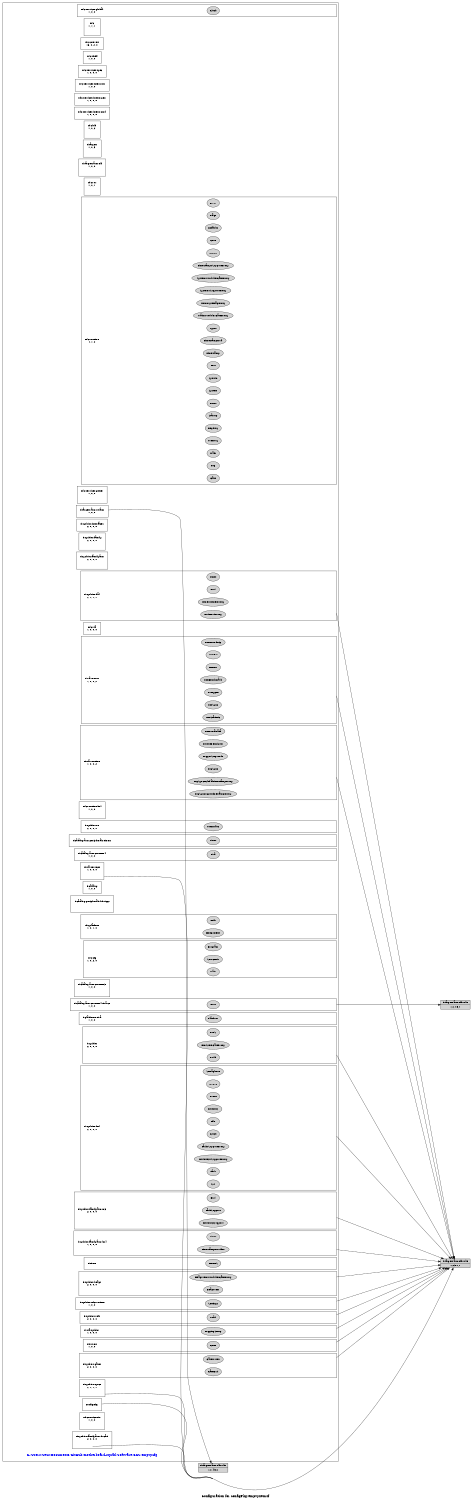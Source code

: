 digraph configuration {
    size="7.5,10";
    rankdir=LR;
    ranksep=".50 equally";
    concentrate=true;
    compound=true;
    label="\nConfiguration for configPkg/empty.xem4f"
  node [font=Helvetica, fontsize=14, fontcolor=black];  subgraph cluster0 {label=""; __cfg [label="C:/Users/Zeus/Documents/GitHub/motherboard-squad/Software/CCS/empty.cfg", color=white, fontcolor=blue];
    node [font=Helvetica, fontsize=10];    subgraph cluster1 {
        label="";
        xdc_services_global__top [shape=box,label="xdc.services.global\n1, 0, 0", color=white];
        xdc_services_global__bot [shape=point,label="", style=invis];
        xdc_services_global_Clock [style=filled,fillcolor=lightgray, label="Clock"];
        xdc_services_global__top -> xdc_services_global_Clock[style=invis];
        xdc_services_global_Clock -> xdc_services_global__bot[style=invis];
    }
    subgraph cluster2 {
        label="";
        xdc__top [shape=box,label="xdc\n1, 1, 1", color=white];
        xdc__bot [shape=point,label="", style=invis];
    }
    subgraph cluster3 {
        label="";
        xdc_corevers__top [shape=box,label="xdc.corevers\n16, 0, 2, 0", color=white];
    }
    subgraph cluster4 {
        label="";
        xdc_shelf__top [shape=box,label="xdc.shelf\n1, 0, 0", color=white];
    }
    subgraph cluster5 {
        label="";
        xdc_services_spec__top [shape=box,label="xdc.services.spec\n1, 0, 0, 0", color=white];
    }
    subgraph cluster6 {
        label="";
        xdc_services_intern_xsr__top [shape=box,label="xdc.services.intern.xsr\n1, 0, 0", color=white];
    }
    subgraph cluster7 {
        label="";
        xdc_services_intern_gen__top [shape=box,label="xdc.services.intern.gen\n1, 0, 0, 0", color=white];
    }
    subgraph cluster8 {
        label="";
        xdc_services_intern_cmd__top [shape=box,label="xdc.services.intern.cmd\n1, 0, 0, 0", color=white];
    }
    subgraph cluster9 {
        label="";
        xdc_bld__top [shape=box,label="xdc.bld\n1, 0, 2", color=white];
        xdc_bld__bot [shape=point,label="", style=invis];
    }
    subgraph cluster10 {
        label="";
        ti_targets__top [shape=box,label="ti.targets\n1, 0, 3", color=white];
        ti_targets__bot [shape=point,label="", style=invis];
    }
    subgraph cluster11 {
        label="";
        ti_targets_arm_elf__top [shape=box,label="ti.targets.arm.elf\n1, 0, 0", color=white];
        ti_targets_arm_elf__bot [shape=point,label="", style=invis];
    }
    subgraph cluster12 {
        label="";
        xdc_rov__top [shape=box,label="xdc.rov\n1, 0, 1", color=white];
        xdc_rov__bot [shape=point,label="", style=invis];
    }
    subgraph cluster13 {
        label="";
        xdc_runtime__top [shape=box,label="xdc.runtime\n2, 1, 0", color=white];
        xdc_runtime__bot [shape=point,label="", style=invis];
        xdc_runtime_Assert [style=filled,fillcolor=lightgray, label="Assert"];
        xdc_runtime__top -> xdc_runtime_Assert[style=invis];
        xdc_runtime_Assert -> xdc_runtime__bot[style=invis];
        xdc_runtime_Core [style=filled,fillcolor=lightgray, label="Core"];
        xdc_runtime__top -> xdc_runtime_Core[style=invis];
        xdc_runtime_Core -> xdc_runtime__bot[style=invis];
        xdc_runtime_Defaults [style=filled,fillcolor=lightgray, label="Defaults"];
        xdc_runtime__top -> xdc_runtime_Defaults[style=invis];
        xdc_runtime_Defaults -> xdc_runtime__bot[style=invis];
        xdc_runtime_Diags [style=filled,fillcolor=lightgray, label="Diags"];
        xdc_runtime__top -> xdc_runtime_Diags[style=invis];
        xdc_runtime_Diags -> xdc_runtime__bot[style=invis];
        xdc_runtime_Error [style=filled,fillcolor=lightgray, label="Error"];
        xdc_runtime__top -> xdc_runtime_Error[style=invis];
        xdc_runtime_Error -> xdc_runtime__bot[style=invis];
        xdc_runtime_Gate [style=filled,fillcolor=lightgray, label="Gate"];
        xdc_runtime__top -> xdc_runtime_Gate[style=invis];
        xdc_runtime_Gate -> xdc_runtime__bot[style=invis];
        xdc_runtime_Log [style=filled,fillcolor=lightgray, label="Log"];
        xdc_runtime__top -> xdc_runtime_Log[style=invis];
        xdc_runtime_Log -> xdc_runtime__bot[style=invis];
        xdc_runtime_Main [style=filled,fillcolor=lightgray, label="Main"];
        xdc_runtime__top -> xdc_runtime_Main[style=invis];
        xdc_runtime_Main -> xdc_runtime__bot[style=invis];
        xdc_runtime_Memory [style=filled,fillcolor=lightgray, label="Memory"];
        xdc_runtime__top -> xdc_runtime_Memory[style=invis];
        xdc_runtime_Memory -> xdc_runtime__bot[style=invis];
        xdc_runtime_Registry [style=filled,fillcolor=lightgray, label="Registry"];
        xdc_runtime__top -> xdc_runtime_Registry[style=invis];
        xdc_runtime_Registry -> xdc_runtime__bot[style=invis];
        xdc_runtime_Startup [style=filled,fillcolor=lightgray, label="Startup"];
        xdc_runtime__top -> xdc_runtime_Startup[style=invis];
        xdc_runtime_Startup -> xdc_runtime__bot[style=invis];
        xdc_runtime_Reset [style=filled,fillcolor=lightgray, label="Reset"];
        xdc_runtime__top -> xdc_runtime_Reset[style=invis];
        xdc_runtime_Reset -> xdc_runtime__bot[style=invis];
        xdc_runtime_System [style=filled,fillcolor=lightgray, label="System"];
        xdc_runtime__top -> xdc_runtime_System[style=invis];
        xdc_runtime_System -> xdc_runtime__bot[style=invis];
        xdc_runtime_SysMin [style=filled,fillcolor=lightgray, label="SysMin"];
        xdc_runtime__top -> xdc_runtime_SysMin[style=invis];
        xdc_runtime_SysMin -> xdc_runtime__bot[style=invis];
        xdc_runtime_Text [style=filled,fillcolor=lightgray, label="Text"];
        xdc_runtime__top -> xdc_runtime_Text[style=invis];
        xdc_runtime_Text -> xdc_runtime__bot[style=invis];
        xdc_runtime_Timestamp [style=filled,fillcolor=lightgray, label="Timestamp"];
        xdc_runtime__top -> xdc_runtime_Timestamp[style=invis];
        xdc_runtime_Timestamp -> xdc_runtime__bot[style=invis];
        xdc_runtime_TimestampNull [style=filled,fillcolor=lightgray, label="TimestampNull"];
        xdc_runtime__top -> xdc_runtime_TimestampNull[style=invis];
        xdc_runtime_TimestampNull -> xdc_runtime__bot[style=invis];
        xdc_runtime_Types [style=filled,fillcolor=lightgray, label="Types"];
        xdc_runtime__top -> xdc_runtime_Types[style=invis];
        xdc_runtime_Types -> xdc_runtime__bot[style=invis];
        xdc_runtime_Main_Module_GateProxy [style=filled,fillcolor=lightgray, label="Main_Module_GateProxy"];
        xdc_runtime__top -> xdc_runtime_Main_Module_GateProxy[style=invis];
        xdc_runtime_Main_Module_GateProxy -> xdc_runtime__bot[style=invis];
        xdc_runtime_Memory_HeapProxy [style=filled,fillcolor=lightgray, label="Memory_HeapProxy"];
        xdc_runtime__top -> xdc_runtime_Memory_HeapProxy[style=invis];
        xdc_runtime_Memory_HeapProxy -> xdc_runtime__bot[style=invis];
        xdc_runtime_System_SupportProxy [style=filled,fillcolor=lightgray, label="System_SupportProxy"];
        xdc_runtime__top -> xdc_runtime_System_SupportProxy[style=invis];
        xdc_runtime_System_SupportProxy -> xdc_runtime__bot[style=invis];
        xdc_runtime_System_Module_GateProxy [style=filled,fillcolor=lightgray, label="System_Module_GateProxy"];
        xdc_runtime__top -> xdc_runtime_System_Module_GateProxy[style=invis];
        xdc_runtime_System_Module_GateProxy -> xdc_runtime__bot[style=invis];
        xdc_runtime_Timestamp_SupportProxy [style=filled,fillcolor=lightgray, label="Timestamp_SupportProxy"];
        xdc_runtime__top -> xdc_runtime_Timestamp_SupportProxy[style=invis];
        xdc_runtime_Timestamp_SupportProxy -> xdc_runtime__bot[style=invis];
    }
    subgraph cluster14 {
        label="";
        xdc_services_getset__top [shape=box,label="xdc.services.getset\n1, 0, 0", color=white];
        xdc_services_getset__bot [shape=point,label="", style=invis];
    }
    subgraph cluster15 {
        label="";
        ti_targets_arm_rtsarm__top [shape=box,label="ti.targets.arm.rtsarm\n1, 0, 0", color=white];
    }
    subgraph cluster16 {
        label="";
        ti_sysbios_interfaces__top [shape=box,label="ti.sysbios.interfaces\n2, 0, 0, 0", color=white];
    }
    subgraph cluster17 {
        label="";
        ti_sysbios_family__top [shape=box,label="ti.sysbios.family\n2, 0, 0, 0", color=white];
        ti_sysbios_family__bot [shape=point,label="", style=invis];
    }
    subgraph cluster18 {
        label="";
        ti_sysbios_family_arm__top [shape=box,label="ti.sysbios.family.arm\n2, 0, 0, 0", color=white];
        ti_sysbios_family_arm__bot [shape=point,label="", style=invis];
    }
    subgraph cluster19 {
        label="";
        ti_sysbios_hal__top [shape=box,label="ti.sysbios.hal\n2, 0, 0, 0", color=white];
        ti_sysbios_hal__bot [shape=point,label="", style=invis];
        ti_sysbios_hal_Hwi [style=filled,fillcolor=lightgray, label="Hwi"];
        ti_sysbios_hal__top -> ti_sysbios_hal_Hwi[style=invis];
        ti_sysbios_hal_Hwi -> ti_sysbios_hal__bot[style=invis];
        ti_sysbios_hal_Timer [style=filled,fillcolor=lightgray, label="Timer"];
        ti_sysbios_hal__top -> ti_sysbios_hal_Timer[style=invis];
        ti_sysbios_hal_Timer -> ti_sysbios_hal__bot[style=invis];
        ti_sysbios_hal_Hwi_HwiProxy [style=filled,fillcolor=lightgray, label="Hwi_HwiProxy"];
        ti_sysbios_hal__top -> ti_sysbios_hal_Hwi_HwiProxy[style=invis];
        ti_sysbios_hal_Hwi_HwiProxy -> ti_sysbios_hal__bot[style=invis];
        ti_sysbios_hal_Timer_TimerProxy [style=filled,fillcolor=lightgray, label="Timer_TimerProxy"];
        ti_sysbios_hal__top -> ti_sysbios_hal_Timer_TimerProxy[style=invis];
        ti_sysbios_hal_Timer_TimerProxy -> ti_sysbios_hal__bot[style=invis];
    }
    subgraph cluster20 {
        label="";
        xdc_rta__top [shape=box,label="xdc.rta\n1, 0, 0, 0", color=white];
    }
    subgraph cluster21 {
        label="";
        ti_uia_events__top [shape=box,label="ti.uia.events\n1, 0, 0, 2", color=white];
        ti_uia_events__bot [shape=point,label="", style=invis];
        ti_uia_events_DvtTypes [style=filled,fillcolor=lightgray, label="DvtTypes"];
        ti_uia_events__top -> ti_uia_events_DvtTypes[style=invis];
        ti_uia_events_DvtTypes -> ti_uia_events__bot[style=invis];
        ti_uia_events_UIABenchmark [style=filled,fillcolor=lightgray, label="UIABenchmark"];
        ti_uia_events__top -> ti_uia_events_UIABenchmark[style=invis];
        ti_uia_events_UIABenchmark -> ti_uia_events__bot[style=invis];
        ti_uia_events_UIAErr [style=filled,fillcolor=lightgray, label="UIAErr"];
        ti_uia_events__top -> ti_uia_events_UIAErr[style=invis];
        ti_uia_events_UIAErr -> ti_uia_events__bot[style=invis];
        ti_uia_events_UIAEvt [style=filled,fillcolor=lightgray, label="UIAEvt"];
        ti_uia_events__top -> ti_uia_events_UIAEvt[style=invis];
        ti_uia_events_UIAEvt -> ti_uia_events__bot[style=invis];
        ti_uia_events_UIARoundtrip [style=filled,fillcolor=lightgray, label="UIARoundtrip"];
        ti_uia_events__top -> ti_uia_events_UIARoundtrip[style=invis];
        ti_uia_events_UIARoundtrip -> ti_uia_events__bot[style=invis];
        ti_uia_events_UIAStatistic [style=filled,fillcolor=lightgray, label="UIAStatistic"];
        ti_uia_events__top -> ti_uia_events_UIAStatistic[style=invis];
        ti_uia_events_UIAStatistic -> ti_uia_events__bot[style=invis];
        ti_uia_events_UIASync [style=filled,fillcolor=lightgray, label="UIASync"];
        ti_uia_events__top -> ti_uia_events_UIASync[style=invis];
        ti_uia_events_UIASync -> ti_uia_events__bot[style=invis];
    }
    subgraph cluster22 {
        label="";
        ti_uia_runtime__top [shape=box,label="ti.uia.runtime\n1, 0, 0, 2", color=white];
        ti_uia_runtime__bot [shape=point,label="", style=invis];
        ti_uia_runtime_LogSync [style=filled,fillcolor=lightgray, label="LogSync"];
        ti_uia_runtime__top -> ti_uia_runtime_LogSync[style=invis];
        ti_uia_runtime_LogSync -> ti_uia_runtime__bot[style=invis];
        ti_uia_runtime_LoggerStopMode [style=filled,fillcolor=lightgray, label="LoggerStopMode"];
        ti_uia_runtime__top -> ti_uia_runtime_LoggerStopMode[style=invis];
        ti_uia_runtime_LoggerStopMode -> ti_uia_runtime__bot[style=invis];
        ti_uia_runtime_QueueDescriptor [style=filled,fillcolor=lightgray, label="QueueDescriptor"];
        ti_uia_runtime__top -> ti_uia_runtime_QueueDescriptor[style=invis];
        ti_uia_runtime_QueueDescriptor -> ti_uia_runtime__bot[style=invis];
        ti_uia_runtime_UIAMetaData [style=filled,fillcolor=lightgray, label="UIAMetaData"];
        ti_uia_runtime__top -> ti_uia_runtime_UIAMetaData[style=invis];
        ti_uia_runtime_UIAMetaData -> ti_uia_runtime__bot[style=invis];
        ti_uia_runtime_LogSync_CpuTimestampProxy [style=filled,fillcolor=lightgray, label="LogSync_CpuTimestampProxy"];
        ti_uia_runtime__top -> ti_uia_runtime_LogSync_CpuTimestampProxy[style=invis];
        ti_uia_runtime_LogSync_CpuTimestampProxy -> ti_uia_runtime__bot[style=invis];
        ti_uia_runtime_LogSync_GlobalTimestampProxy [style=filled,fillcolor=lightgray, label="LogSync_GlobalTimestampProxy"];
        ti_uia_runtime__top -> ti_uia_runtime_LogSync_GlobalTimestampProxy[style=invis];
        ti_uia_runtime_LogSync_GlobalTimestampProxy -> ti_uia_runtime__bot[style=invis];
    }
    subgraph cluster23 {
        label="";
        xdc_runtime_knl__top [shape=box,label="xdc.runtime.knl\n1, 0, 0", color=white];
        xdc_runtime_knl__bot [shape=point,label="", style=invis];
    }
    subgraph cluster24 {
        label="";
        ti_sysbios_rts__top [shape=box,label="ti.sysbios.rts\n2, 0, 0, 0", color=white];
        ti_sysbios_rts__bot [shape=point,label="", style=invis];
        ti_sysbios_rts_MemAlloc [style=filled,fillcolor=lightgray, label="MemAlloc"];
        ti_sysbios_rts__top -> ti_sysbios_rts_MemAlloc[style=invis];
        ti_sysbios_rts_MemAlloc -> ti_sysbios_rts__bot[style=invis];
    }
    subgraph cluster25 {
        label="";
        ti_uia_services__top [shape=box,label="ti.uia.services\n1, 0, 0, 0", color=white];
        ti_uia_services__bot [shape=point,label="", style=invis];
    }
    subgraph cluster26 {
        label="";
        ti_catalog_arm_peripherals_timers__top [shape=box,label="ti.catalog.arm.peripherals.timers\n", color=white];
        ti_catalog_arm_peripherals_timers__bot [shape=point,label="", style=invis];
        ti_catalog_arm_peripherals_timers_Timer [style=filled,fillcolor=lightgray, label="Timer"];
        ti_catalog_arm_peripherals_timers__top -> ti_catalog_arm_peripherals_timers_Timer[style=invis];
        ti_catalog_arm_peripherals_timers_Timer -> ti_catalog_arm_peripherals_timers__bot[style=invis];
    }
    subgraph cluster27 {
        label="";
        ti_catalog_arm_cortexm4__top [shape=box,label="ti.catalog.arm.cortexm4\n1, 0, 0", color=white];
        ti_catalog_arm_cortexm4__bot [shape=point,label="", style=invis];
        ti_catalog_arm_cortexm4_Tiva [style=filled,fillcolor=lightgray, label="Tiva"];
        ti_catalog_arm_cortexm4__top -> ti_catalog_arm_cortexm4_Tiva[style=invis];
        ti_catalog_arm_cortexm4_Tiva -> ti_catalog_arm_cortexm4__bot[style=invis];
    }
    subgraph cluster28 {
        label="";
        ti_catalog__top [shape=box,label="ti.catalog\n1, 0, 0", color=white];
    }
    subgraph cluster29 {
        label="";
        ti_catalog_peripherals_hdvicp2__top [shape=box,label="ti.catalog.peripherals.hdvicp2\n", color=white];
        ti_catalog_peripherals_hdvicp2__bot [shape=point,label="", style=invis];
    }
    subgraph cluster30 {
        label="";
        xdc_platform__top [shape=box,label="xdc.platform\n1, 0, 1, 0", color=white];
        xdc_platform__bot [shape=point,label="", style=invis];
        xdc_platform_ExeContext [style=filled,fillcolor=lightgray, label="ExeContext"];
        xdc_platform__top -> xdc_platform_ExeContext[style=invis];
        xdc_platform_ExeContext -> xdc_platform__bot[style=invis];
        xdc_platform_Utils [style=filled,fillcolor=lightgray, label="Utils"];
        xdc_platform__top -> xdc_platform_Utils[style=invis];
        xdc_platform_Utils -> xdc_platform__bot[style=invis];
    }
    subgraph cluster31 {
        label="";
        xdc_cfg__top [shape=box,label="xdc.cfg\n1, 0, 2, 0", color=white];
        xdc_cfg__bot [shape=point,label="", style=invis];
        xdc_cfg_Program [style=filled,fillcolor=lightgray, label="Program"];
        xdc_cfg__top -> xdc_cfg_Program[style=invis];
        xdc_cfg_Program -> xdc_cfg__bot[style=invis];
        xdc_cfg_Main [style=filled,fillcolor=lightgray, label="Main"];
        xdc_cfg__top -> xdc_cfg_Main[style=invis];
        xdc_cfg_Main -> xdc_cfg__bot[style=invis];
        xdc_cfg_SourceDir [style=filled,fillcolor=lightgray, label="SourceDir"];
        xdc_cfg__top -> xdc_cfg_SourceDir[style=invis];
        xdc_cfg_SourceDir -> xdc_cfg__bot[style=invis];
    }
    subgraph cluster32 {
        label="";
        ti_catalog_arm_cortexm3__top [shape=box,label="ti.catalog.arm.cortexm3\n1, 0, 0", color=white];
        ti_catalog_arm_cortexm3__bot [shape=point,label="", style=invis];
    }
    subgraph cluster33 {
        label="";
        ti_catalog_arm_cortexm4_tiva_ce__top [shape=box,label="ti.catalog.arm.cortexm4.tiva.ce\n1, 0, 0", color=white];
        ti_catalog_arm_cortexm4_tiva_ce__bot [shape=point,label="", style=invis];
        ti_catalog_arm_cortexm4_tiva_ce_Boot [style=filled,fillcolor=lightgray, label="Boot"];
        ti_catalog_arm_cortexm4_tiva_ce__top -> ti_catalog_arm_cortexm4_tiva_ce_Boot[style=invis];
        ti_catalog_arm_cortexm4_tiva_ce_Boot -> ti_catalog_arm_cortexm4_tiva_ce__bot[style=invis];
    }
    subgraph cluster34 {
        label="";
        ti_platforms_tiva__top [shape=box,label="ti.platforms.tiva\n1, 0, 0", color=white];
        ti_platforms_tiva__bot [shape=point,label="", style=invis];
        ti_platforms_tiva_Platform [style=filled,fillcolor=lightgray, label="Platform"];
        ti_platforms_tiva__top -> ti_platforms_tiva_Platform[style=invis];
        ti_platforms_tiva_Platform -> ti_platforms_tiva__bot[style=invis];
    }
    subgraph cluster35 {
        label="";
        ti_sysbios__top [shape=box,label="ti.sysbios\n2, 0, 0, 0", color=white];
        ti_sysbios__bot [shape=point,label="", style=invis];
        ti_sysbios_BIOS [style=filled,fillcolor=lightgray, label="BIOS"];
        ti_sysbios__top -> ti_sysbios_BIOS[style=invis];
        ti_sysbios_BIOS -> ti_sysbios__bot[style=invis];
        ti_sysbios_Build [style=filled,fillcolor=lightgray, label="Build"];
        ti_sysbios__top -> ti_sysbios_Build[style=invis];
        ti_sysbios_Build -> ti_sysbios__bot[style=invis];
        ti_sysbios_BIOS_RtsGateProxy [style=filled,fillcolor=lightgray, label="BIOS_RtsGateProxy"];
        ti_sysbios__top -> ti_sysbios_BIOS_RtsGateProxy[style=invis];
        ti_sysbios_BIOS_RtsGateProxy -> ti_sysbios__bot[style=invis];
    }
    subgraph cluster36 {
        label="";
        ti_sysbios_knl__top [shape=box,label="ti.sysbios.knl\n2, 0, 0, 0", color=white];
        ti_sysbios_knl__bot [shape=point,label="", style=invis];
        ti_sysbios_knl_Clock [style=filled,fillcolor=lightgray, label="Clock"];
        ti_sysbios_knl__top -> ti_sysbios_knl_Clock[style=invis];
        ti_sysbios_knl_Clock -> ti_sysbios_knl__bot[style=invis];
        ti_sysbios_knl_Idle [style=filled,fillcolor=lightgray, label="Idle"];
        ti_sysbios_knl__top -> ti_sysbios_knl_Idle[style=invis];
        ti_sysbios_knl_Idle -> ti_sysbios_knl__bot[style=invis];
        ti_sysbios_knl_Intrinsics [style=filled,fillcolor=lightgray, label="Intrinsics"];
        ti_sysbios_knl__top -> ti_sysbios_knl_Intrinsics[style=invis];
        ti_sysbios_knl_Intrinsics -> ti_sysbios_knl__bot[style=invis];
        ti_sysbios_knl_Event [style=filled,fillcolor=lightgray, label="Event"];
        ti_sysbios_knl__top -> ti_sysbios_knl_Event[style=invis];
        ti_sysbios_knl_Event -> ti_sysbios_knl__bot[style=invis];
        ti_sysbios_knl_Queue [style=filled,fillcolor=lightgray, label="Queue"];
        ti_sysbios_knl__top -> ti_sysbios_knl_Queue[style=invis];
        ti_sysbios_knl_Queue -> ti_sysbios_knl__bot[style=invis];
        ti_sysbios_knl_Semaphore [style=filled,fillcolor=lightgray, label="Semaphore"];
        ti_sysbios_knl__top -> ti_sysbios_knl_Semaphore[style=invis];
        ti_sysbios_knl_Semaphore -> ti_sysbios_knl__bot[style=invis];
        ti_sysbios_knl_Swi [style=filled,fillcolor=lightgray, label="Swi"];
        ti_sysbios_knl__top -> ti_sysbios_knl_Swi[style=invis];
        ti_sysbios_knl_Swi -> ti_sysbios_knl__bot[style=invis];
        ti_sysbios_knl_Task [style=filled,fillcolor=lightgray, label="Task"];
        ti_sysbios_knl__top -> ti_sysbios_knl_Task[style=invis];
        ti_sysbios_knl_Task -> ti_sysbios_knl__bot[style=invis];
        ti_sysbios_knl_Intrinsics_SupportProxy [style=filled,fillcolor=lightgray, label="Intrinsics_SupportProxy"];
        ti_sysbios_knl__top -> ti_sysbios_knl_Intrinsics_SupportProxy[style=invis];
        ti_sysbios_knl_Intrinsics_SupportProxy -> ti_sysbios_knl__bot[style=invis];
        ti_sysbios_knl_Task_SupportProxy [style=filled,fillcolor=lightgray, label="Task_SupportProxy"];
        ti_sysbios_knl__top -> ti_sysbios_knl_Task_SupportProxy[style=invis];
        ti_sysbios_knl_Task_SupportProxy -> ti_sysbios_knl__bot[style=invis];
    }
    subgraph cluster37 {
        label="";
        ti_sysbios_family_arm_m3__top [shape=box,label="ti.sysbios.family.arm.m3\n2, 0, 0, 0", color=white];
        ti_sysbios_family_arm_m3__bot [shape=point,label="", style=invis];
        ti_sysbios_family_arm_m3_Hwi [style=filled,fillcolor=lightgray, label="Hwi"];
        ti_sysbios_family_arm_m3__top -> ti_sysbios_family_arm_m3_Hwi[style=invis];
        ti_sysbios_family_arm_m3_Hwi -> ti_sysbios_family_arm_m3__bot[style=invis];
        ti_sysbios_family_arm_m3_IntrinsicsSupport [style=filled,fillcolor=lightgray, label="IntrinsicsSupport"];
        ti_sysbios_family_arm_m3__top -> ti_sysbios_family_arm_m3_IntrinsicsSupport[style=invis];
        ti_sysbios_family_arm_m3_IntrinsicsSupport -> ti_sysbios_family_arm_m3__bot[style=invis];
        ti_sysbios_family_arm_m3_TaskSupport [style=filled,fillcolor=lightgray, label="TaskSupport"];
        ti_sysbios_family_arm_m3__top -> ti_sysbios_family_arm_m3_TaskSupport[style=invis];
        ti_sysbios_family_arm_m3_TaskSupport -> ti_sysbios_family_arm_m3__bot[style=invis];
    }
    subgraph cluster38 {
        label="";
        ti_sysbios_family_arm_lm4__top [shape=box,label="ti.sysbios.family.arm.lm4\n1, 0, 0, 0", color=white];
        ti_sysbios_family_arm_lm4__bot [shape=point,label="", style=invis];
        ti_sysbios_family_arm_lm4_TimestampProvider [style=filled,fillcolor=lightgray, label="TimestampProvider"];
        ti_sysbios_family_arm_lm4__top -> ti_sysbios_family_arm_lm4_TimestampProvider[style=invis];
        ti_sysbios_family_arm_lm4_TimestampProvider -> ti_sysbios_family_arm_lm4__bot[style=invis];
        ti_sysbios_family_arm_lm4_Timer [style=filled,fillcolor=lightgray, label="Timer"];
        ti_sysbios_family_arm_lm4__top -> ti_sysbios_family_arm_lm4_Timer[style=invis];
        ti_sysbios_family_arm_lm4_Timer -> ti_sysbios_family_arm_lm4__bot[style=invis];
    }
    subgraph cluster39 {
        label="";
        ti_sysbios_syncs__top [shape=box,label="ti.sysbios.syncs\n2, 0, 0, 0", color=white];
        ti_sysbios_syncs__bot [shape=point,label="", style=invis];
    }
    subgraph cluster40 {
        label="";
        ti_tirtos__top [shape=box,label="ti.tirtos\n", color=white];
        ti_tirtos__bot [shape=point,label="", style=invis];
        ti_tirtos_TIRTOS [style=filled,fillcolor=lightgray, label="TIRTOS"];
        ti_tirtos__top -> ti_tirtos_TIRTOS[style=invis];
        ti_tirtos_TIRTOS -> ti_tirtos__bot[style=invis];
    }
    subgraph cluster41 {
        label="";
        ti_drivers__top [shape=box,label="ti.drivers\n1, 0, 0", color=white];
        ti_drivers__bot [shape=point,label="", style=invis];
        ti_drivers_GPIO [style=filled,fillcolor=lightgray, label="GPIO"];
        ti_drivers__top -> ti_drivers_GPIO[style=invis];
        ti_drivers_GPIO -> ti_drivers__bot[style=invis];
    }
    subgraph cluster42 {
        label="";
        ti_sysbios_gates__top [shape=box,label="ti.sysbios.gates\n2, 0, 0, 0", color=white];
        ti_sysbios_gates__bot [shape=point,label="", style=invis];
        ti_sysbios_gates_GateHwi [style=filled,fillcolor=lightgray, label="GateHwi"];
        ti_sysbios_gates__top -> ti_sysbios_gates_GateHwi[style=invis];
        ti_sysbios_gates_GateHwi -> ti_sysbios_gates__bot[style=invis];
        ti_sysbios_gates_GateMutex [style=filled,fillcolor=lightgray, label="GateMutex"];
        ti_sysbios_gates__top -> ti_sysbios_gates_GateMutex[style=invis];
        ti_sysbios_gates_GateMutex -> ti_sysbios_gates__bot[style=invis];
    }
    subgraph cluster43 {
        label="";
        ti_sysbios_heaps__top [shape=box,label="ti.sysbios.heaps\n2, 0, 0, 0", color=white];
        ti_sysbios_heaps__bot [shape=point,label="", style=invis];
        ti_sysbios_heaps_HeapMem [style=filled,fillcolor=lightgray, label="HeapMem"];
        ti_sysbios_heaps__top -> ti_sysbios_heaps_HeapMem[style=invis];
        ti_sysbios_heaps_HeapMem -> ti_sysbios_heaps__bot[style=invis];
        ti_sysbios_heaps_HeapMem_Module_GateProxy [style=filled,fillcolor=lightgray, label="HeapMem_Module_GateProxy"];
        ti_sysbios_heaps__top -> ti_sysbios_heaps_HeapMem_Module_GateProxy[style=invis];
        ti_sysbios_heaps_HeapMem_Module_GateProxy -> ti_sysbios_heaps__bot[style=invis];
    }
    subgraph cluster44 {
        label="";
        ti_sysbios_xdcruntime__top [shape=box,label="ti.sysbios.xdcruntime\n1, 0, 0", color=white];
        ti_sysbios_xdcruntime__bot [shape=point,label="", style=invis];
        ti_sysbios_xdcruntime_Settings [style=filled,fillcolor=lightgray, label="Settings"];
        ti_sysbios_xdcruntime__top -> ti_sysbios_xdcruntime_Settings[style=invis];
        ti_sysbios_xdcruntime_Settings -> ti_sysbios_xdcruntime__bot[style=invis];
    }
    subgraph cluster45 {
        label="";
        ti_sysbios_utils__top [shape=box,label="ti.sysbios.utils\n2, 0, 0, 0", color=white];
        ti_sysbios_utils__bot [shape=point,label="", style=invis];
        ti_sysbios_utils_Load [style=filled,fillcolor=lightgray, label="Load"];
        ti_sysbios_utils__top -> ti_sysbios_utils_Load[style=invis];
        ti_sysbios_utils_Load -> ti_sysbios_utils__bot[style=invis];
    }
    subgraph cluster46 {
        label="";
        ti_uia_sysbios__top [shape=box,label="ti.uia.sysbios\n1, 0, 0, 0", color=white];
        ti_uia_sysbios__bot [shape=point,label="", style=invis];
        ti_uia_sysbios_LoggingSetup [style=filled,fillcolor=lightgray, label="LoggingSetup"];
        ti_uia_sysbios__top -> ti_uia_sysbios_LoggingSetup[style=invis];
        ti_uia_sysbios_LoggingSetup -> ti_uia_sysbios__bot[style=invis];
    }
    subgraph cluster47 {
        label="";
        configPkg__top [shape=box,label="configPkg\n", color=white];
    }
    subgraph cluster48 {
        label="";
        xdc_services_io__top [shape=box,label="xdc.services.io\n1, 0, 0", color=white];
        xdc_services_io__bot [shape=point,label="", style=invis];
    }
    subgraph cluster49 {
        label="";
        ti_sysbios_family_arm_ducati__top [shape=box,label="ti.sysbios.family.arm.ducati\n2, 0, 0, 0", color=white];
        ti_sysbios_family_arm_ducati__bot [shape=point,label="", style=invis];
    }
  }
  node [font=Helvetica, fontsize=10];
    ti_targets_arm_elf_M4F__1_0_4__9_0 [shape=record,label="ti.targets.arm.elf.M4F|1,0,4.9,0",style=filled, fillcolor=lightgrey];
    ti_targets_arm_rtsarm__top -> ti_targets_arm_elf_M4F__1_0_4__9_0 [ltail=cluster15];
    ti_targets_arm_elf_M4F__1_0_5__1_1 [shape=record,label="ti.targets.arm.elf.M4F|1,0,5.1,1",style=filled, fillcolor=lightgrey];
    ti_sysbios_hal__bot -> ti_targets_arm_elf_M4F__1_0_5__1_1 [ltail=cluster19];
    ti_targets_arm_elf_M4F__1_0_5__1_1 [shape=record,label="ti.targets.arm.elf.M4F|1,0,5.1,1",style=filled, fillcolor=lightgrey];
    ti_uia_events__bot -> ti_targets_arm_elf_M4F__1_0_5__1_1 [ltail=cluster21];
    ti_targets_arm_elf_M4F__1_0_5__1_1 [shape=record,label="ti.targets.arm.elf.M4F|1,0,5.1,1",style=filled, fillcolor=lightgrey];
    ti_uia_runtime__bot -> ti_targets_arm_elf_M4F__1_0_5__1_1 [ltail=cluster22];
    ti_targets_arm_elf_M4F__1_0_5__1_1 [shape=record,label="ti.targets.arm.elf.M4F|1,0,5.1,1",style=filled, fillcolor=lightgrey];
    ti_uia_services__bot -> ti_targets_arm_elf_M4F__1_0_5__1_1 [ltail=cluster25];
    ti_targets_arm_elf_M4F__1_0_4__9_4 [shape=record,label="ti.targets.arm.elf.M4F|1,0,4.9,4",style=filled, fillcolor=lightgrey];
    ti_catalog_arm_cortexm4_tiva_ce__bot -> ti_targets_arm_elf_M4F__1_0_4__9_4 [ltail=cluster33];
    ti_targets_arm_elf_M4F__1_0_5__1_1 [shape=record,label="ti.targets.arm.elf.M4F|1,0,5.1,1",style=filled, fillcolor=lightgrey];
    ti_sysbios__bot -> ti_targets_arm_elf_M4F__1_0_5__1_1 [ltail=cluster35];
    ti_targets_arm_elf_M4F__1_0_5__1_1 [shape=record,label="ti.targets.arm.elf.M4F|1,0,5.1,1",style=filled, fillcolor=lightgrey];
    ti_sysbios_knl__bot -> ti_targets_arm_elf_M4F__1_0_5__1_1 [ltail=cluster36];
    ti_targets_arm_elf_M4F__1_0_5__1_1 [shape=record,label="ti.targets.arm.elf.M4F|1,0,5.1,1",style=filled, fillcolor=lightgrey];
    ti_sysbios_family_arm_m3__bot -> ti_targets_arm_elf_M4F__1_0_5__1_1 [ltail=cluster37];
    ti_targets_arm_elf_M4F__1_0_5__1_1 [shape=record,label="ti.targets.arm.elf.M4F|1,0,5.1,1",style=filled, fillcolor=lightgrey];
    ti_sysbios_family_arm_lm4__bot -> ti_targets_arm_elf_M4F__1_0_5__1_1 [ltail=cluster38];
    ti_targets_arm_elf_M4F__1_0_5__1_1 [shape=record,label="ti.targets.arm.elf.M4F|1,0,5.1,1",style=filled, fillcolor=lightgrey];
    ti_sysbios_syncs__bot -> ti_targets_arm_elf_M4F__1_0_5__1_1 [ltail=cluster39];
    ti_targets_arm_elf_M4F__1_0_5__1_1 [shape=record,label="ti.targets.arm.elf.M4F|1,0,5.1,1",style=filled, fillcolor=lightgrey];
    ti_drivers__bot -> ti_targets_arm_elf_M4F__1_0_5__1_1 [ltail=cluster41];
    ti_targets_arm_elf_M4F__1_0_5__1_1 [shape=record,label="ti.targets.arm.elf.M4F|1,0,5.1,1",style=filled, fillcolor=lightgrey];
    ti_sysbios_gates__bot -> ti_targets_arm_elf_M4F__1_0_5__1_1 [ltail=cluster42];
    ti_targets_arm_elf_M4F__1_0_5__1_1 [shape=record,label="ti.targets.arm.elf.M4F|1,0,5.1,1",style=filled, fillcolor=lightgrey];
    ti_sysbios_heaps__bot -> ti_targets_arm_elf_M4F__1_0_5__1_1 [ltail=cluster43];
    ti_targets_arm_elf_M4F__1_0_5__1_1 [shape=record,label="ti.targets.arm.elf.M4F|1,0,5.1,1",style=filled, fillcolor=lightgrey];
    ti_sysbios_xdcruntime__bot -> ti_targets_arm_elf_M4F__1_0_5__1_1 [ltail=cluster44];
    ti_targets_arm_elf_M4F__1_0_5__1_1 [shape=record,label="ti.targets.arm.elf.M4F|1,0,5.1,1",style=filled, fillcolor=lightgrey];
    ti_sysbios_utils__bot -> ti_targets_arm_elf_M4F__1_0_5__1_1 [ltail=cluster45];
    ti_targets_arm_elf_M4F__1_0_5__1_1 [shape=record,label="ti.targets.arm.elf.M4F|1,0,5.1,1",style=filled, fillcolor=lightgrey];
    ti_uia_sysbios__bot -> ti_targets_arm_elf_M4F__1_0_5__1_1 [ltail=cluster46];
    ti_targets_arm_elf_M4F__1_0_5__1_1 [shape=record,label="ti.targets.arm.elf.M4F|1,0,5.1,1",style=filled, fillcolor=lightgrey];
    configPkg__top -> ti_targets_arm_elf_M4F__1_0_5__1_1 [ltail=cluster47];
    ti_targets_arm_elf_M4F__1_0_5__1_1 [shape=record,label="ti.targets.arm.elf.M4F|1,0,5.1,1",style=filled, fillcolor=lightgrey];
    ti_sysbios_family_arm_ducati__bot -> ti_targets_arm_elf_M4F__1_0_5__1_1 [ltail=cluster49];
}

